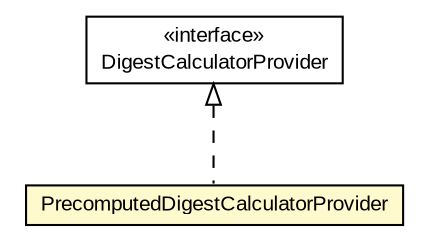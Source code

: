 #!/usr/local/bin/dot
#
# Class diagram 
# Generated by UMLGraph version R5_6-24-gf6e263 (http://www.umlgraph.org/)
#

digraph G {
	edge [fontname="arial",fontsize=10,labelfontname="arial",labelfontsize=10];
	node [fontname="arial",fontsize=10,shape=plaintext];
	nodesep=0.25;
	ranksep=0.5;
	// eu.europa.esig.dss.cades.validation.PrecomputedDigestCalculatorProvider
	c515121 [label=<<table title="eu.europa.esig.dss.cades.validation.PrecomputedDigestCalculatorProvider" border="0" cellborder="1" cellspacing="0" cellpadding="2" port="p" bgcolor="lemonChiffon" href="./PrecomputedDigestCalculatorProvider.html">
		<tr><td><table border="0" cellspacing="0" cellpadding="1">
<tr><td align="center" balign="center"> PrecomputedDigestCalculatorProvider </td></tr>
		</table></td></tr>
		</table>>, URL="./PrecomputedDigestCalculatorProvider.html", fontname="arial", fontcolor="black", fontsize=10.0];
	//eu.europa.esig.dss.cades.validation.PrecomputedDigestCalculatorProvider implements org.bouncycastle.operator.DigestCalculatorProvider
	c515240:p -> c515121:p [dir=back,arrowtail=empty,style=dashed];
	// org.bouncycastle.operator.DigestCalculatorProvider
	c515240 [label=<<table title="org.bouncycastle.operator.DigestCalculatorProvider" border="0" cellborder="1" cellspacing="0" cellpadding="2" port="p" href="http://java.sun.com/j2se/1.4.2/docs/api/org/bouncycastle/operator/DigestCalculatorProvider.html">
		<tr><td><table border="0" cellspacing="0" cellpadding="1">
<tr><td align="center" balign="center"> &#171;interface&#187; </td></tr>
<tr><td align="center" balign="center"> DigestCalculatorProvider </td></tr>
		</table></td></tr>
		</table>>, URL="http://java.sun.com/j2se/1.4.2/docs/api/org/bouncycastle/operator/DigestCalculatorProvider.html", fontname="arial", fontcolor="black", fontsize=10.0];
}

